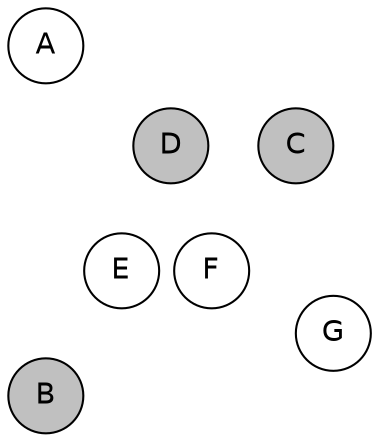 
graph {

layout = circo;
mindist = .1

node [shape = circle, fontname = Helvetica, margin = 0, style = filled]
edge [style=invis]

subgraph 1 {
	E -- F -- F# -- G -- G# -- A -- A# -- B -- C -- C# -- D -- D# -- E
}

C [fillcolor = gray];
C# [fillcolor = gray];
D [fillcolor = gray];
D# [fillcolor = white];
E [fillcolor = white];
F [fillcolor = white];
F# [fillcolor = cadetblue1];
G [fillcolor = white];
G# [fillcolor = white];
A [fillcolor = white];
A# [fillcolor = gray];
B [fillcolor = gray];
}

